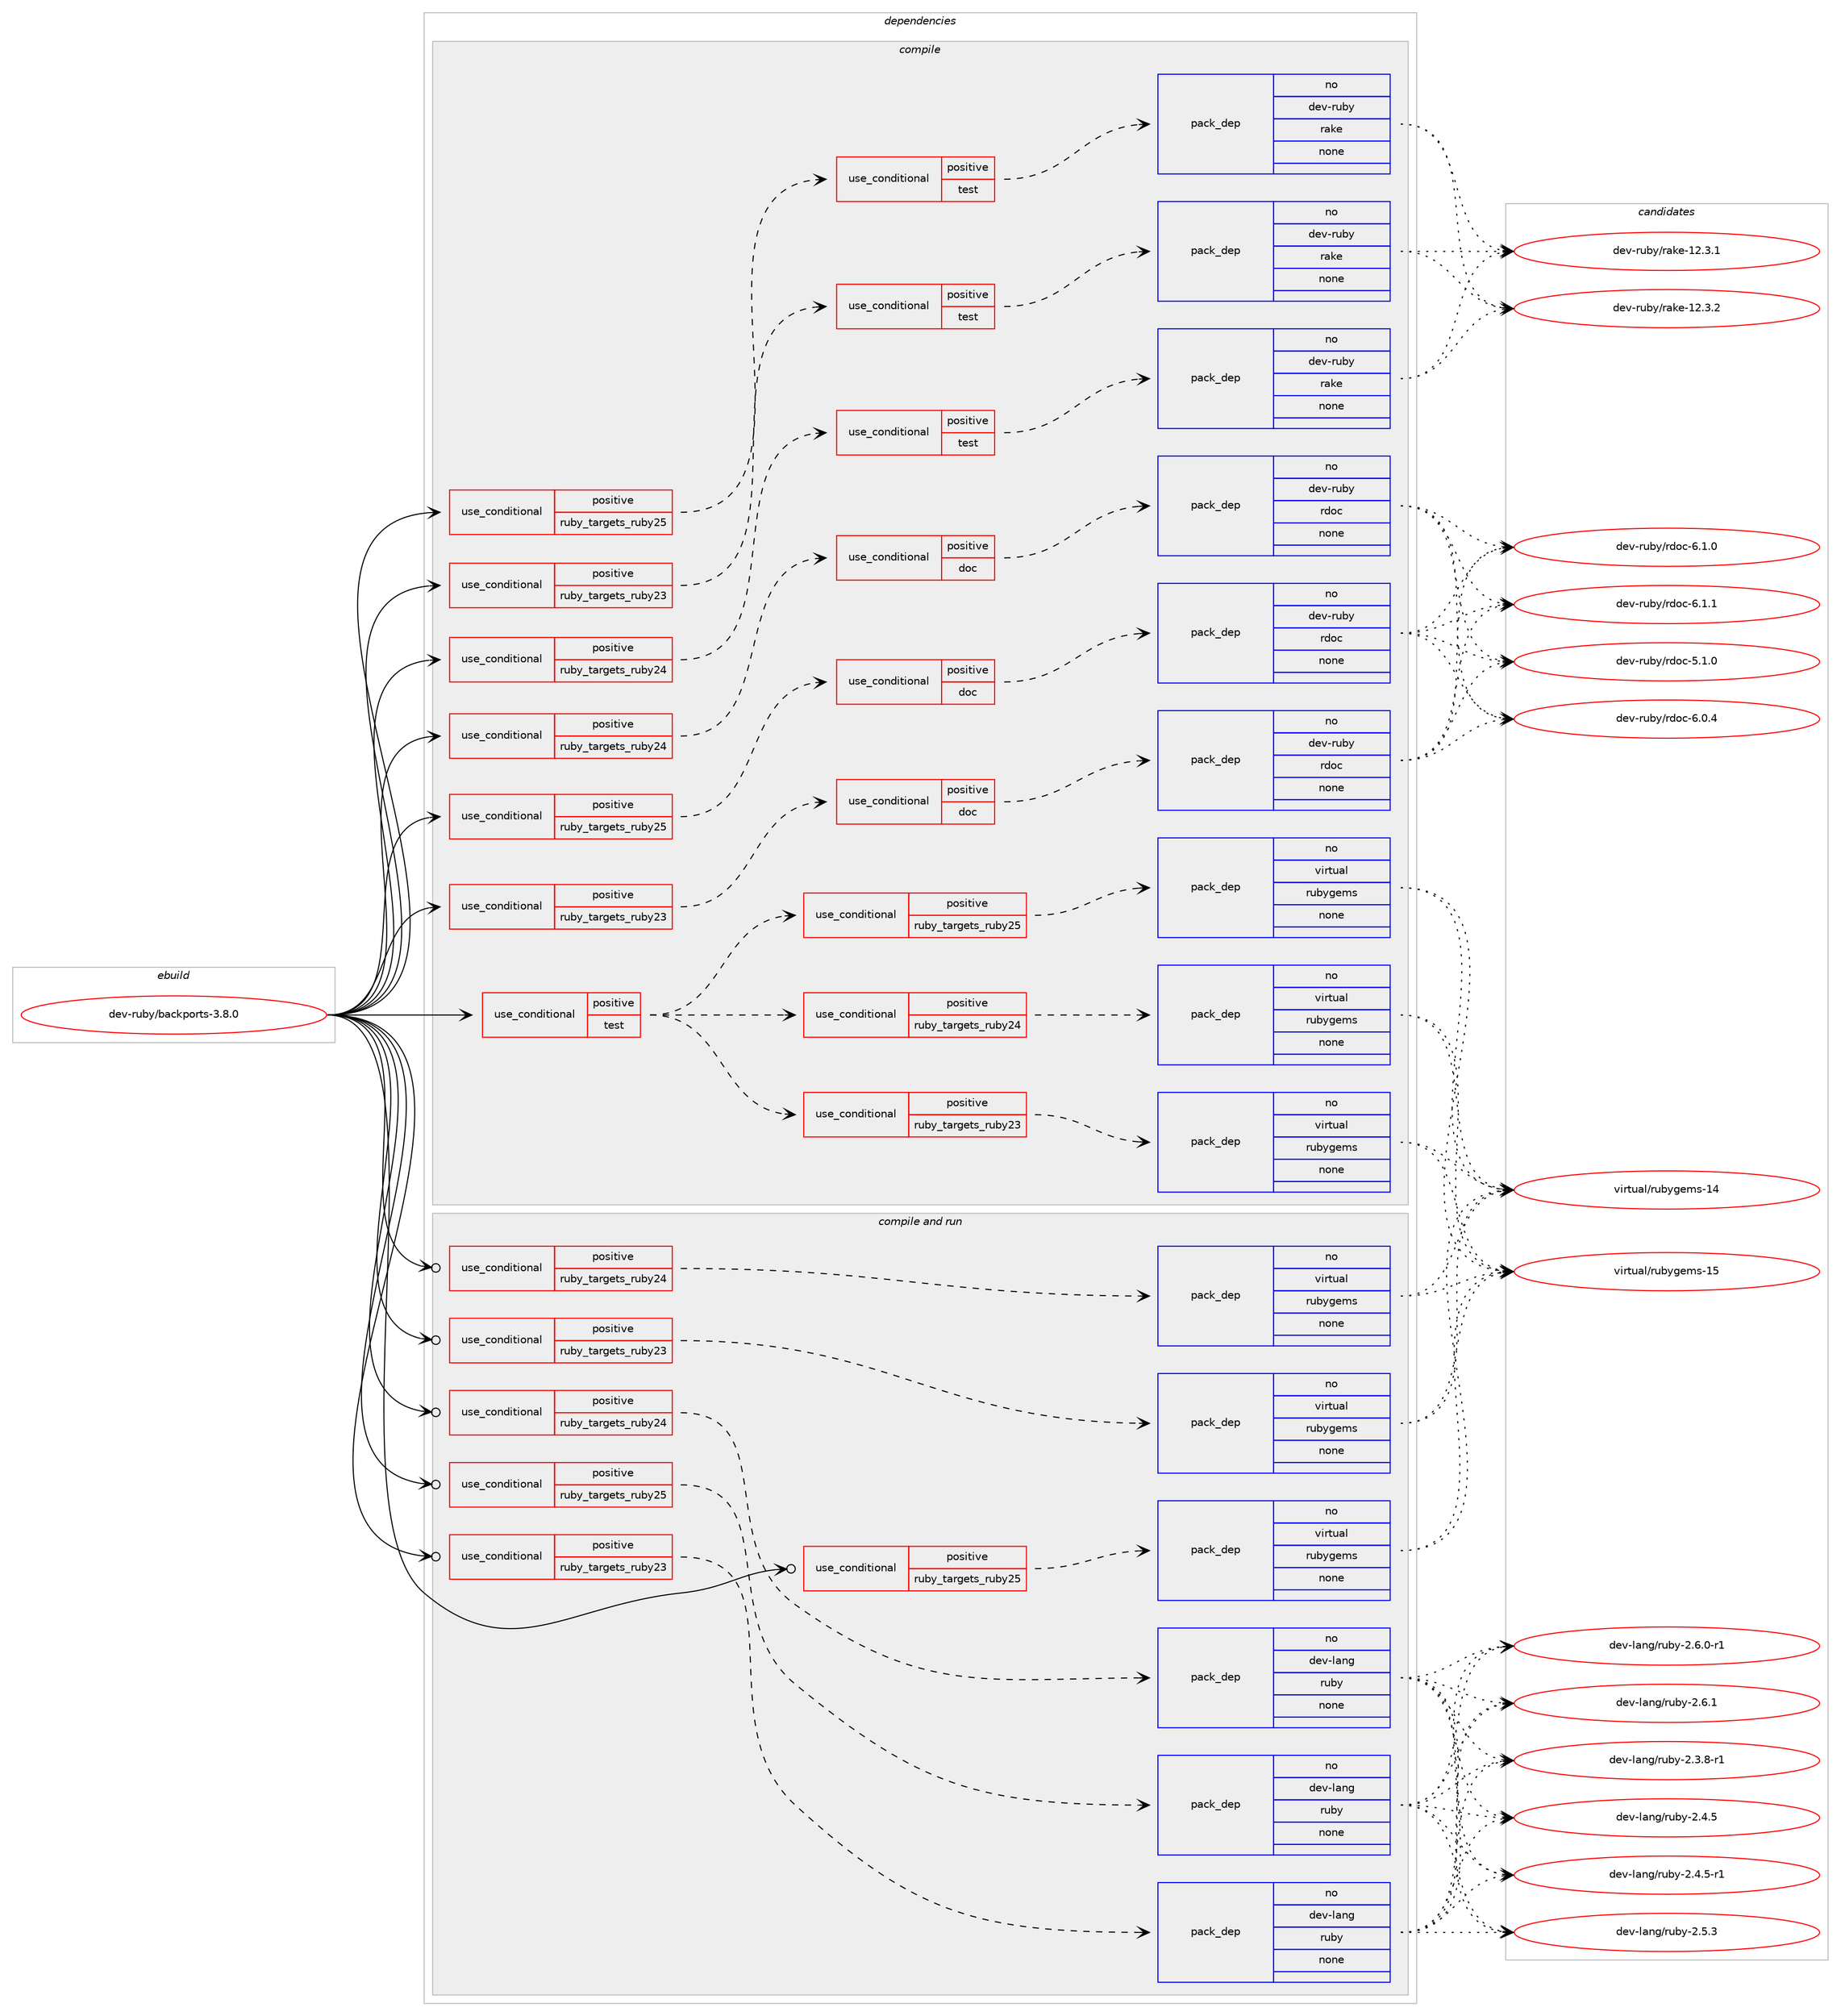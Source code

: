 digraph prolog {

# *************
# Graph options
# *************

newrank=true;
concentrate=true;
compound=true;
graph [rankdir=LR,fontname=Helvetica,fontsize=10,ranksep=1.5];#, ranksep=2.5, nodesep=0.2];
edge  [arrowhead=vee];
node  [fontname=Helvetica,fontsize=10];

# **********
# The ebuild
# **********

subgraph cluster_leftcol {
color=gray;
rank=same;
label=<<i>ebuild</i>>;
id [label="dev-ruby/backports-3.8.0", color=red, width=4, href="../dev-ruby/backports-3.8.0.svg"];
}

# ****************
# The dependencies
# ****************

subgraph cluster_midcol {
color=gray;
label=<<i>dependencies</i>>;
subgraph cluster_compile {
fillcolor="#eeeeee";
style=filled;
label=<<i>compile</i>>;
subgraph cond394502 {
dependency1483163 [label=<<TABLE BORDER="0" CELLBORDER="1" CELLSPACING="0" CELLPADDING="4"><TR><TD ROWSPAN="3" CELLPADDING="10">use_conditional</TD></TR><TR><TD>positive</TD></TR><TR><TD>ruby_targets_ruby23</TD></TR></TABLE>>, shape=none, color=red];
subgraph cond394503 {
dependency1483164 [label=<<TABLE BORDER="0" CELLBORDER="1" CELLSPACING="0" CELLPADDING="4"><TR><TD ROWSPAN="3" CELLPADDING="10">use_conditional</TD></TR><TR><TD>positive</TD></TR><TR><TD>doc</TD></TR></TABLE>>, shape=none, color=red];
subgraph pack1065229 {
dependency1483165 [label=<<TABLE BORDER="0" CELLBORDER="1" CELLSPACING="0" CELLPADDING="4" WIDTH="220"><TR><TD ROWSPAN="6" CELLPADDING="30">pack_dep</TD></TR><TR><TD WIDTH="110">no</TD></TR><TR><TD>dev-ruby</TD></TR><TR><TD>rdoc</TD></TR><TR><TD>none</TD></TR><TR><TD></TD></TR></TABLE>>, shape=none, color=blue];
}
dependency1483164:e -> dependency1483165:w [weight=20,style="dashed",arrowhead="vee"];
}
dependency1483163:e -> dependency1483164:w [weight=20,style="dashed",arrowhead="vee"];
}
id:e -> dependency1483163:w [weight=20,style="solid",arrowhead="vee"];
subgraph cond394504 {
dependency1483166 [label=<<TABLE BORDER="0" CELLBORDER="1" CELLSPACING="0" CELLPADDING="4"><TR><TD ROWSPAN="3" CELLPADDING="10">use_conditional</TD></TR><TR><TD>positive</TD></TR><TR><TD>ruby_targets_ruby23</TD></TR></TABLE>>, shape=none, color=red];
subgraph cond394505 {
dependency1483167 [label=<<TABLE BORDER="0" CELLBORDER="1" CELLSPACING="0" CELLPADDING="4"><TR><TD ROWSPAN="3" CELLPADDING="10">use_conditional</TD></TR><TR><TD>positive</TD></TR><TR><TD>test</TD></TR></TABLE>>, shape=none, color=red];
subgraph pack1065230 {
dependency1483168 [label=<<TABLE BORDER="0" CELLBORDER="1" CELLSPACING="0" CELLPADDING="4" WIDTH="220"><TR><TD ROWSPAN="6" CELLPADDING="30">pack_dep</TD></TR><TR><TD WIDTH="110">no</TD></TR><TR><TD>dev-ruby</TD></TR><TR><TD>rake</TD></TR><TR><TD>none</TD></TR><TR><TD></TD></TR></TABLE>>, shape=none, color=blue];
}
dependency1483167:e -> dependency1483168:w [weight=20,style="dashed",arrowhead="vee"];
}
dependency1483166:e -> dependency1483167:w [weight=20,style="dashed",arrowhead="vee"];
}
id:e -> dependency1483166:w [weight=20,style="solid",arrowhead="vee"];
subgraph cond394506 {
dependency1483169 [label=<<TABLE BORDER="0" CELLBORDER="1" CELLSPACING="0" CELLPADDING="4"><TR><TD ROWSPAN="3" CELLPADDING="10">use_conditional</TD></TR><TR><TD>positive</TD></TR><TR><TD>ruby_targets_ruby24</TD></TR></TABLE>>, shape=none, color=red];
subgraph cond394507 {
dependency1483170 [label=<<TABLE BORDER="0" CELLBORDER="1" CELLSPACING="0" CELLPADDING="4"><TR><TD ROWSPAN="3" CELLPADDING="10">use_conditional</TD></TR><TR><TD>positive</TD></TR><TR><TD>doc</TD></TR></TABLE>>, shape=none, color=red];
subgraph pack1065231 {
dependency1483171 [label=<<TABLE BORDER="0" CELLBORDER="1" CELLSPACING="0" CELLPADDING="4" WIDTH="220"><TR><TD ROWSPAN="6" CELLPADDING="30">pack_dep</TD></TR><TR><TD WIDTH="110">no</TD></TR><TR><TD>dev-ruby</TD></TR><TR><TD>rdoc</TD></TR><TR><TD>none</TD></TR><TR><TD></TD></TR></TABLE>>, shape=none, color=blue];
}
dependency1483170:e -> dependency1483171:w [weight=20,style="dashed",arrowhead="vee"];
}
dependency1483169:e -> dependency1483170:w [weight=20,style="dashed",arrowhead="vee"];
}
id:e -> dependency1483169:w [weight=20,style="solid",arrowhead="vee"];
subgraph cond394508 {
dependency1483172 [label=<<TABLE BORDER="0" CELLBORDER="1" CELLSPACING="0" CELLPADDING="4"><TR><TD ROWSPAN="3" CELLPADDING="10">use_conditional</TD></TR><TR><TD>positive</TD></TR><TR><TD>ruby_targets_ruby24</TD></TR></TABLE>>, shape=none, color=red];
subgraph cond394509 {
dependency1483173 [label=<<TABLE BORDER="0" CELLBORDER="1" CELLSPACING="0" CELLPADDING="4"><TR><TD ROWSPAN="3" CELLPADDING="10">use_conditional</TD></TR><TR><TD>positive</TD></TR><TR><TD>test</TD></TR></TABLE>>, shape=none, color=red];
subgraph pack1065232 {
dependency1483174 [label=<<TABLE BORDER="0" CELLBORDER="1" CELLSPACING="0" CELLPADDING="4" WIDTH="220"><TR><TD ROWSPAN="6" CELLPADDING="30">pack_dep</TD></TR><TR><TD WIDTH="110">no</TD></TR><TR><TD>dev-ruby</TD></TR><TR><TD>rake</TD></TR><TR><TD>none</TD></TR><TR><TD></TD></TR></TABLE>>, shape=none, color=blue];
}
dependency1483173:e -> dependency1483174:w [weight=20,style="dashed",arrowhead="vee"];
}
dependency1483172:e -> dependency1483173:w [weight=20,style="dashed",arrowhead="vee"];
}
id:e -> dependency1483172:w [weight=20,style="solid",arrowhead="vee"];
subgraph cond394510 {
dependency1483175 [label=<<TABLE BORDER="0" CELLBORDER="1" CELLSPACING="0" CELLPADDING="4"><TR><TD ROWSPAN="3" CELLPADDING="10">use_conditional</TD></TR><TR><TD>positive</TD></TR><TR><TD>ruby_targets_ruby25</TD></TR></TABLE>>, shape=none, color=red];
subgraph cond394511 {
dependency1483176 [label=<<TABLE BORDER="0" CELLBORDER="1" CELLSPACING="0" CELLPADDING="4"><TR><TD ROWSPAN="3" CELLPADDING="10">use_conditional</TD></TR><TR><TD>positive</TD></TR><TR><TD>doc</TD></TR></TABLE>>, shape=none, color=red];
subgraph pack1065233 {
dependency1483177 [label=<<TABLE BORDER="0" CELLBORDER="1" CELLSPACING="0" CELLPADDING="4" WIDTH="220"><TR><TD ROWSPAN="6" CELLPADDING="30">pack_dep</TD></TR><TR><TD WIDTH="110">no</TD></TR><TR><TD>dev-ruby</TD></TR><TR><TD>rdoc</TD></TR><TR><TD>none</TD></TR><TR><TD></TD></TR></TABLE>>, shape=none, color=blue];
}
dependency1483176:e -> dependency1483177:w [weight=20,style="dashed",arrowhead="vee"];
}
dependency1483175:e -> dependency1483176:w [weight=20,style="dashed",arrowhead="vee"];
}
id:e -> dependency1483175:w [weight=20,style="solid",arrowhead="vee"];
subgraph cond394512 {
dependency1483178 [label=<<TABLE BORDER="0" CELLBORDER="1" CELLSPACING="0" CELLPADDING="4"><TR><TD ROWSPAN="3" CELLPADDING="10">use_conditional</TD></TR><TR><TD>positive</TD></TR><TR><TD>ruby_targets_ruby25</TD></TR></TABLE>>, shape=none, color=red];
subgraph cond394513 {
dependency1483179 [label=<<TABLE BORDER="0" CELLBORDER="1" CELLSPACING="0" CELLPADDING="4"><TR><TD ROWSPAN="3" CELLPADDING="10">use_conditional</TD></TR><TR><TD>positive</TD></TR><TR><TD>test</TD></TR></TABLE>>, shape=none, color=red];
subgraph pack1065234 {
dependency1483180 [label=<<TABLE BORDER="0" CELLBORDER="1" CELLSPACING="0" CELLPADDING="4" WIDTH="220"><TR><TD ROWSPAN="6" CELLPADDING="30">pack_dep</TD></TR><TR><TD WIDTH="110">no</TD></TR><TR><TD>dev-ruby</TD></TR><TR><TD>rake</TD></TR><TR><TD>none</TD></TR><TR><TD></TD></TR></TABLE>>, shape=none, color=blue];
}
dependency1483179:e -> dependency1483180:w [weight=20,style="dashed",arrowhead="vee"];
}
dependency1483178:e -> dependency1483179:w [weight=20,style="dashed",arrowhead="vee"];
}
id:e -> dependency1483178:w [weight=20,style="solid",arrowhead="vee"];
subgraph cond394514 {
dependency1483181 [label=<<TABLE BORDER="0" CELLBORDER="1" CELLSPACING="0" CELLPADDING="4"><TR><TD ROWSPAN="3" CELLPADDING="10">use_conditional</TD></TR><TR><TD>positive</TD></TR><TR><TD>test</TD></TR></TABLE>>, shape=none, color=red];
subgraph cond394515 {
dependency1483182 [label=<<TABLE BORDER="0" CELLBORDER="1" CELLSPACING="0" CELLPADDING="4"><TR><TD ROWSPAN="3" CELLPADDING="10">use_conditional</TD></TR><TR><TD>positive</TD></TR><TR><TD>ruby_targets_ruby23</TD></TR></TABLE>>, shape=none, color=red];
subgraph pack1065235 {
dependency1483183 [label=<<TABLE BORDER="0" CELLBORDER="1" CELLSPACING="0" CELLPADDING="4" WIDTH="220"><TR><TD ROWSPAN="6" CELLPADDING="30">pack_dep</TD></TR><TR><TD WIDTH="110">no</TD></TR><TR><TD>virtual</TD></TR><TR><TD>rubygems</TD></TR><TR><TD>none</TD></TR><TR><TD></TD></TR></TABLE>>, shape=none, color=blue];
}
dependency1483182:e -> dependency1483183:w [weight=20,style="dashed",arrowhead="vee"];
}
dependency1483181:e -> dependency1483182:w [weight=20,style="dashed",arrowhead="vee"];
subgraph cond394516 {
dependency1483184 [label=<<TABLE BORDER="0" CELLBORDER="1" CELLSPACING="0" CELLPADDING="4"><TR><TD ROWSPAN="3" CELLPADDING="10">use_conditional</TD></TR><TR><TD>positive</TD></TR><TR><TD>ruby_targets_ruby24</TD></TR></TABLE>>, shape=none, color=red];
subgraph pack1065236 {
dependency1483185 [label=<<TABLE BORDER="0" CELLBORDER="1" CELLSPACING="0" CELLPADDING="4" WIDTH="220"><TR><TD ROWSPAN="6" CELLPADDING="30">pack_dep</TD></TR><TR><TD WIDTH="110">no</TD></TR><TR><TD>virtual</TD></TR><TR><TD>rubygems</TD></TR><TR><TD>none</TD></TR><TR><TD></TD></TR></TABLE>>, shape=none, color=blue];
}
dependency1483184:e -> dependency1483185:w [weight=20,style="dashed",arrowhead="vee"];
}
dependency1483181:e -> dependency1483184:w [weight=20,style="dashed",arrowhead="vee"];
subgraph cond394517 {
dependency1483186 [label=<<TABLE BORDER="0" CELLBORDER="1" CELLSPACING="0" CELLPADDING="4"><TR><TD ROWSPAN="3" CELLPADDING="10">use_conditional</TD></TR><TR><TD>positive</TD></TR><TR><TD>ruby_targets_ruby25</TD></TR></TABLE>>, shape=none, color=red];
subgraph pack1065237 {
dependency1483187 [label=<<TABLE BORDER="0" CELLBORDER="1" CELLSPACING="0" CELLPADDING="4" WIDTH="220"><TR><TD ROWSPAN="6" CELLPADDING="30">pack_dep</TD></TR><TR><TD WIDTH="110">no</TD></TR><TR><TD>virtual</TD></TR><TR><TD>rubygems</TD></TR><TR><TD>none</TD></TR><TR><TD></TD></TR></TABLE>>, shape=none, color=blue];
}
dependency1483186:e -> dependency1483187:w [weight=20,style="dashed",arrowhead="vee"];
}
dependency1483181:e -> dependency1483186:w [weight=20,style="dashed",arrowhead="vee"];
}
id:e -> dependency1483181:w [weight=20,style="solid",arrowhead="vee"];
}
subgraph cluster_compileandrun {
fillcolor="#eeeeee";
style=filled;
label=<<i>compile and run</i>>;
subgraph cond394518 {
dependency1483188 [label=<<TABLE BORDER="0" CELLBORDER="1" CELLSPACING="0" CELLPADDING="4"><TR><TD ROWSPAN="3" CELLPADDING="10">use_conditional</TD></TR><TR><TD>positive</TD></TR><TR><TD>ruby_targets_ruby23</TD></TR></TABLE>>, shape=none, color=red];
subgraph pack1065238 {
dependency1483189 [label=<<TABLE BORDER="0" CELLBORDER="1" CELLSPACING="0" CELLPADDING="4" WIDTH="220"><TR><TD ROWSPAN="6" CELLPADDING="30">pack_dep</TD></TR><TR><TD WIDTH="110">no</TD></TR><TR><TD>dev-lang</TD></TR><TR><TD>ruby</TD></TR><TR><TD>none</TD></TR><TR><TD></TD></TR></TABLE>>, shape=none, color=blue];
}
dependency1483188:e -> dependency1483189:w [weight=20,style="dashed",arrowhead="vee"];
}
id:e -> dependency1483188:w [weight=20,style="solid",arrowhead="odotvee"];
subgraph cond394519 {
dependency1483190 [label=<<TABLE BORDER="0" CELLBORDER="1" CELLSPACING="0" CELLPADDING="4"><TR><TD ROWSPAN="3" CELLPADDING="10">use_conditional</TD></TR><TR><TD>positive</TD></TR><TR><TD>ruby_targets_ruby23</TD></TR></TABLE>>, shape=none, color=red];
subgraph pack1065239 {
dependency1483191 [label=<<TABLE BORDER="0" CELLBORDER="1" CELLSPACING="0" CELLPADDING="4" WIDTH="220"><TR><TD ROWSPAN="6" CELLPADDING="30">pack_dep</TD></TR><TR><TD WIDTH="110">no</TD></TR><TR><TD>virtual</TD></TR><TR><TD>rubygems</TD></TR><TR><TD>none</TD></TR><TR><TD></TD></TR></TABLE>>, shape=none, color=blue];
}
dependency1483190:e -> dependency1483191:w [weight=20,style="dashed",arrowhead="vee"];
}
id:e -> dependency1483190:w [weight=20,style="solid",arrowhead="odotvee"];
subgraph cond394520 {
dependency1483192 [label=<<TABLE BORDER="0" CELLBORDER="1" CELLSPACING="0" CELLPADDING="4"><TR><TD ROWSPAN="3" CELLPADDING="10">use_conditional</TD></TR><TR><TD>positive</TD></TR><TR><TD>ruby_targets_ruby24</TD></TR></TABLE>>, shape=none, color=red];
subgraph pack1065240 {
dependency1483193 [label=<<TABLE BORDER="0" CELLBORDER="1" CELLSPACING="0" CELLPADDING="4" WIDTH="220"><TR><TD ROWSPAN="6" CELLPADDING="30">pack_dep</TD></TR><TR><TD WIDTH="110">no</TD></TR><TR><TD>dev-lang</TD></TR><TR><TD>ruby</TD></TR><TR><TD>none</TD></TR><TR><TD></TD></TR></TABLE>>, shape=none, color=blue];
}
dependency1483192:e -> dependency1483193:w [weight=20,style="dashed",arrowhead="vee"];
}
id:e -> dependency1483192:w [weight=20,style="solid",arrowhead="odotvee"];
subgraph cond394521 {
dependency1483194 [label=<<TABLE BORDER="0" CELLBORDER="1" CELLSPACING="0" CELLPADDING="4"><TR><TD ROWSPAN="3" CELLPADDING="10">use_conditional</TD></TR><TR><TD>positive</TD></TR><TR><TD>ruby_targets_ruby24</TD></TR></TABLE>>, shape=none, color=red];
subgraph pack1065241 {
dependency1483195 [label=<<TABLE BORDER="0" CELLBORDER="1" CELLSPACING="0" CELLPADDING="4" WIDTH="220"><TR><TD ROWSPAN="6" CELLPADDING="30">pack_dep</TD></TR><TR><TD WIDTH="110">no</TD></TR><TR><TD>virtual</TD></TR><TR><TD>rubygems</TD></TR><TR><TD>none</TD></TR><TR><TD></TD></TR></TABLE>>, shape=none, color=blue];
}
dependency1483194:e -> dependency1483195:w [weight=20,style="dashed",arrowhead="vee"];
}
id:e -> dependency1483194:w [weight=20,style="solid",arrowhead="odotvee"];
subgraph cond394522 {
dependency1483196 [label=<<TABLE BORDER="0" CELLBORDER="1" CELLSPACING="0" CELLPADDING="4"><TR><TD ROWSPAN="3" CELLPADDING="10">use_conditional</TD></TR><TR><TD>positive</TD></TR><TR><TD>ruby_targets_ruby25</TD></TR></TABLE>>, shape=none, color=red];
subgraph pack1065242 {
dependency1483197 [label=<<TABLE BORDER="0" CELLBORDER="1" CELLSPACING="0" CELLPADDING="4" WIDTH="220"><TR><TD ROWSPAN="6" CELLPADDING="30">pack_dep</TD></TR><TR><TD WIDTH="110">no</TD></TR><TR><TD>dev-lang</TD></TR><TR><TD>ruby</TD></TR><TR><TD>none</TD></TR><TR><TD></TD></TR></TABLE>>, shape=none, color=blue];
}
dependency1483196:e -> dependency1483197:w [weight=20,style="dashed",arrowhead="vee"];
}
id:e -> dependency1483196:w [weight=20,style="solid",arrowhead="odotvee"];
subgraph cond394523 {
dependency1483198 [label=<<TABLE BORDER="0" CELLBORDER="1" CELLSPACING="0" CELLPADDING="4"><TR><TD ROWSPAN="3" CELLPADDING="10">use_conditional</TD></TR><TR><TD>positive</TD></TR><TR><TD>ruby_targets_ruby25</TD></TR></TABLE>>, shape=none, color=red];
subgraph pack1065243 {
dependency1483199 [label=<<TABLE BORDER="0" CELLBORDER="1" CELLSPACING="0" CELLPADDING="4" WIDTH="220"><TR><TD ROWSPAN="6" CELLPADDING="30">pack_dep</TD></TR><TR><TD WIDTH="110">no</TD></TR><TR><TD>virtual</TD></TR><TR><TD>rubygems</TD></TR><TR><TD>none</TD></TR><TR><TD></TD></TR></TABLE>>, shape=none, color=blue];
}
dependency1483198:e -> dependency1483199:w [weight=20,style="dashed",arrowhead="vee"];
}
id:e -> dependency1483198:w [weight=20,style="solid",arrowhead="odotvee"];
}
subgraph cluster_run {
fillcolor="#eeeeee";
style=filled;
label=<<i>run</i>>;
}
}

# **************
# The candidates
# **************

subgraph cluster_choices {
rank=same;
color=gray;
label=<<i>candidates</i>>;

subgraph choice1065229 {
color=black;
nodesep=1;
choice10010111845114117981214711410011199455346494648 [label="dev-ruby/rdoc-5.1.0", color=red, width=4,href="../dev-ruby/rdoc-5.1.0.svg"];
choice10010111845114117981214711410011199455446484652 [label="dev-ruby/rdoc-6.0.4", color=red, width=4,href="../dev-ruby/rdoc-6.0.4.svg"];
choice10010111845114117981214711410011199455446494648 [label="dev-ruby/rdoc-6.1.0", color=red, width=4,href="../dev-ruby/rdoc-6.1.0.svg"];
choice10010111845114117981214711410011199455446494649 [label="dev-ruby/rdoc-6.1.1", color=red, width=4,href="../dev-ruby/rdoc-6.1.1.svg"];
dependency1483165:e -> choice10010111845114117981214711410011199455346494648:w [style=dotted,weight="100"];
dependency1483165:e -> choice10010111845114117981214711410011199455446484652:w [style=dotted,weight="100"];
dependency1483165:e -> choice10010111845114117981214711410011199455446494648:w [style=dotted,weight="100"];
dependency1483165:e -> choice10010111845114117981214711410011199455446494649:w [style=dotted,weight="100"];
}
subgraph choice1065230 {
color=black;
nodesep=1;
choice1001011184511411798121471149710710145495046514649 [label="dev-ruby/rake-12.3.1", color=red, width=4,href="../dev-ruby/rake-12.3.1.svg"];
choice1001011184511411798121471149710710145495046514650 [label="dev-ruby/rake-12.3.2", color=red, width=4,href="../dev-ruby/rake-12.3.2.svg"];
dependency1483168:e -> choice1001011184511411798121471149710710145495046514649:w [style=dotted,weight="100"];
dependency1483168:e -> choice1001011184511411798121471149710710145495046514650:w [style=dotted,weight="100"];
}
subgraph choice1065231 {
color=black;
nodesep=1;
choice10010111845114117981214711410011199455346494648 [label="dev-ruby/rdoc-5.1.0", color=red, width=4,href="../dev-ruby/rdoc-5.1.0.svg"];
choice10010111845114117981214711410011199455446484652 [label="dev-ruby/rdoc-6.0.4", color=red, width=4,href="../dev-ruby/rdoc-6.0.4.svg"];
choice10010111845114117981214711410011199455446494648 [label="dev-ruby/rdoc-6.1.0", color=red, width=4,href="../dev-ruby/rdoc-6.1.0.svg"];
choice10010111845114117981214711410011199455446494649 [label="dev-ruby/rdoc-6.1.1", color=red, width=4,href="../dev-ruby/rdoc-6.1.1.svg"];
dependency1483171:e -> choice10010111845114117981214711410011199455346494648:w [style=dotted,weight="100"];
dependency1483171:e -> choice10010111845114117981214711410011199455446484652:w [style=dotted,weight="100"];
dependency1483171:e -> choice10010111845114117981214711410011199455446494648:w [style=dotted,weight="100"];
dependency1483171:e -> choice10010111845114117981214711410011199455446494649:w [style=dotted,weight="100"];
}
subgraph choice1065232 {
color=black;
nodesep=1;
choice1001011184511411798121471149710710145495046514649 [label="dev-ruby/rake-12.3.1", color=red, width=4,href="../dev-ruby/rake-12.3.1.svg"];
choice1001011184511411798121471149710710145495046514650 [label="dev-ruby/rake-12.3.2", color=red, width=4,href="../dev-ruby/rake-12.3.2.svg"];
dependency1483174:e -> choice1001011184511411798121471149710710145495046514649:w [style=dotted,weight="100"];
dependency1483174:e -> choice1001011184511411798121471149710710145495046514650:w [style=dotted,weight="100"];
}
subgraph choice1065233 {
color=black;
nodesep=1;
choice10010111845114117981214711410011199455346494648 [label="dev-ruby/rdoc-5.1.0", color=red, width=4,href="../dev-ruby/rdoc-5.1.0.svg"];
choice10010111845114117981214711410011199455446484652 [label="dev-ruby/rdoc-6.0.4", color=red, width=4,href="../dev-ruby/rdoc-6.0.4.svg"];
choice10010111845114117981214711410011199455446494648 [label="dev-ruby/rdoc-6.1.0", color=red, width=4,href="../dev-ruby/rdoc-6.1.0.svg"];
choice10010111845114117981214711410011199455446494649 [label="dev-ruby/rdoc-6.1.1", color=red, width=4,href="../dev-ruby/rdoc-6.1.1.svg"];
dependency1483177:e -> choice10010111845114117981214711410011199455346494648:w [style=dotted,weight="100"];
dependency1483177:e -> choice10010111845114117981214711410011199455446484652:w [style=dotted,weight="100"];
dependency1483177:e -> choice10010111845114117981214711410011199455446494648:w [style=dotted,weight="100"];
dependency1483177:e -> choice10010111845114117981214711410011199455446494649:w [style=dotted,weight="100"];
}
subgraph choice1065234 {
color=black;
nodesep=1;
choice1001011184511411798121471149710710145495046514649 [label="dev-ruby/rake-12.3.1", color=red, width=4,href="../dev-ruby/rake-12.3.1.svg"];
choice1001011184511411798121471149710710145495046514650 [label="dev-ruby/rake-12.3.2", color=red, width=4,href="../dev-ruby/rake-12.3.2.svg"];
dependency1483180:e -> choice1001011184511411798121471149710710145495046514649:w [style=dotted,weight="100"];
dependency1483180:e -> choice1001011184511411798121471149710710145495046514650:w [style=dotted,weight="100"];
}
subgraph choice1065235 {
color=black;
nodesep=1;
choice118105114116117971084711411798121103101109115454952 [label="virtual/rubygems-14", color=red, width=4,href="../virtual/rubygems-14.svg"];
choice118105114116117971084711411798121103101109115454953 [label="virtual/rubygems-15", color=red, width=4,href="../virtual/rubygems-15.svg"];
dependency1483183:e -> choice118105114116117971084711411798121103101109115454952:w [style=dotted,weight="100"];
dependency1483183:e -> choice118105114116117971084711411798121103101109115454953:w [style=dotted,weight="100"];
}
subgraph choice1065236 {
color=black;
nodesep=1;
choice118105114116117971084711411798121103101109115454952 [label="virtual/rubygems-14", color=red, width=4,href="../virtual/rubygems-14.svg"];
choice118105114116117971084711411798121103101109115454953 [label="virtual/rubygems-15", color=red, width=4,href="../virtual/rubygems-15.svg"];
dependency1483185:e -> choice118105114116117971084711411798121103101109115454952:w [style=dotted,weight="100"];
dependency1483185:e -> choice118105114116117971084711411798121103101109115454953:w [style=dotted,weight="100"];
}
subgraph choice1065237 {
color=black;
nodesep=1;
choice118105114116117971084711411798121103101109115454952 [label="virtual/rubygems-14", color=red, width=4,href="../virtual/rubygems-14.svg"];
choice118105114116117971084711411798121103101109115454953 [label="virtual/rubygems-15", color=red, width=4,href="../virtual/rubygems-15.svg"];
dependency1483187:e -> choice118105114116117971084711411798121103101109115454952:w [style=dotted,weight="100"];
dependency1483187:e -> choice118105114116117971084711411798121103101109115454953:w [style=dotted,weight="100"];
}
subgraph choice1065238 {
color=black;
nodesep=1;
choice100101118451089711010347114117981214550465146564511449 [label="dev-lang/ruby-2.3.8-r1", color=red, width=4,href="../dev-lang/ruby-2.3.8-r1.svg"];
choice10010111845108971101034711411798121455046524653 [label="dev-lang/ruby-2.4.5", color=red, width=4,href="../dev-lang/ruby-2.4.5.svg"];
choice100101118451089711010347114117981214550465246534511449 [label="dev-lang/ruby-2.4.5-r1", color=red, width=4,href="../dev-lang/ruby-2.4.5-r1.svg"];
choice10010111845108971101034711411798121455046534651 [label="dev-lang/ruby-2.5.3", color=red, width=4,href="../dev-lang/ruby-2.5.3.svg"];
choice100101118451089711010347114117981214550465446484511449 [label="dev-lang/ruby-2.6.0-r1", color=red, width=4,href="../dev-lang/ruby-2.6.0-r1.svg"];
choice10010111845108971101034711411798121455046544649 [label="dev-lang/ruby-2.6.1", color=red, width=4,href="../dev-lang/ruby-2.6.1.svg"];
dependency1483189:e -> choice100101118451089711010347114117981214550465146564511449:w [style=dotted,weight="100"];
dependency1483189:e -> choice10010111845108971101034711411798121455046524653:w [style=dotted,weight="100"];
dependency1483189:e -> choice100101118451089711010347114117981214550465246534511449:w [style=dotted,weight="100"];
dependency1483189:e -> choice10010111845108971101034711411798121455046534651:w [style=dotted,weight="100"];
dependency1483189:e -> choice100101118451089711010347114117981214550465446484511449:w [style=dotted,weight="100"];
dependency1483189:e -> choice10010111845108971101034711411798121455046544649:w [style=dotted,weight="100"];
}
subgraph choice1065239 {
color=black;
nodesep=1;
choice118105114116117971084711411798121103101109115454952 [label="virtual/rubygems-14", color=red, width=4,href="../virtual/rubygems-14.svg"];
choice118105114116117971084711411798121103101109115454953 [label="virtual/rubygems-15", color=red, width=4,href="../virtual/rubygems-15.svg"];
dependency1483191:e -> choice118105114116117971084711411798121103101109115454952:w [style=dotted,weight="100"];
dependency1483191:e -> choice118105114116117971084711411798121103101109115454953:w [style=dotted,weight="100"];
}
subgraph choice1065240 {
color=black;
nodesep=1;
choice100101118451089711010347114117981214550465146564511449 [label="dev-lang/ruby-2.3.8-r1", color=red, width=4,href="../dev-lang/ruby-2.3.8-r1.svg"];
choice10010111845108971101034711411798121455046524653 [label="dev-lang/ruby-2.4.5", color=red, width=4,href="../dev-lang/ruby-2.4.5.svg"];
choice100101118451089711010347114117981214550465246534511449 [label="dev-lang/ruby-2.4.5-r1", color=red, width=4,href="../dev-lang/ruby-2.4.5-r1.svg"];
choice10010111845108971101034711411798121455046534651 [label="dev-lang/ruby-2.5.3", color=red, width=4,href="../dev-lang/ruby-2.5.3.svg"];
choice100101118451089711010347114117981214550465446484511449 [label="dev-lang/ruby-2.6.0-r1", color=red, width=4,href="../dev-lang/ruby-2.6.0-r1.svg"];
choice10010111845108971101034711411798121455046544649 [label="dev-lang/ruby-2.6.1", color=red, width=4,href="../dev-lang/ruby-2.6.1.svg"];
dependency1483193:e -> choice100101118451089711010347114117981214550465146564511449:w [style=dotted,weight="100"];
dependency1483193:e -> choice10010111845108971101034711411798121455046524653:w [style=dotted,weight="100"];
dependency1483193:e -> choice100101118451089711010347114117981214550465246534511449:w [style=dotted,weight="100"];
dependency1483193:e -> choice10010111845108971101034711411798121455046534651:w [style=dotted,weight="100"];
dependency1483193:e -> choice100101118451089711010347114117981214550465446484511449:w [style=dotted,weight="100"];
dependency1483193:e -> choice10010111845108971101034711411798121455046544649:w [style=dotted,weight="100"];
}
subgraph choice1065241 {
color=black;
nodesep=1;
choice118105114116117971084711411798121103101109115454952 [label="virtual/rubygems-14", color=red, width=4,href="../virtual/rubygems-14.svg"];
choice118105114116117971084711411798121103101109115454953 [label="virtual/rubygems-15", color=red, width=4,href="../virtual/rubygems-15.svg"];
dependency1483195:e -> choice118105114116117971084711411798121103101109115454952:w [style=dotted,weight="100"];
dependency1483195:e -> choice118105114116117971084711411798121103101109115454953:w [style=dotted,weight="100"];
}
subgraph choice1065242 {
color=black;
nodesep=1;
choice100101118451089711010347114117981214550465146564511449 [label="dev-lang/ruby-2.3.8-r1", color=red, width=4,href="../dev-lang/ruby-2.3.8-r1.svg"];
choice10010111845108971101034711411798121455046524653 [label="dev-lang/ruby-2.4.5", color=red, width=4,href="../dev-lang/ruby-2.4.5.svg"];
choice100101118451089711010347114117981214550465246534511449 [label="dev-lang/ruby-2.4.5-r1", color=red, width=4,href="../dev-lang/ruby-2.4.5-r1.svg"];
choice10010111845108971101034711411798121455046534651 [label="dev-lang/ruby-2.5.3", color=red, width=4,href="../dev-lang/ruby-2.5.3.svg"];
choice100101118451089711010347114117981214550465446484511449 [label="dev-lang/ruby-2.6.0-r1", color=red, width=4,href="../dev-lang/ruby-2.6.0-r1.svg"];
choice10010111845108971101034711411798121455046544649 [label="dev-lang/ruby-2.6.1", color=red, width=4,href="../dev-lang/ruby-2.6.1.svg"];
dependency1483197:e -> choice100101118451089711010347114117981214550465146564511449:w [style=dotted,weight="100"];
dependency1483197:e -> choice10010111845108971101034711411798121455046524653:w [style=dotted,weight="100"];
dependency1483197:e -> choice100101118451089711010347114117981214550465246534511449:w [style=dotted,weight="100"];
dependency1483197:e -> choice10010111845108971101034711411798121455046534651:w [style=dotted,weight="100"];
dependency1483197:e -> choice100101118451089711010347114117981214550465446484511449:w [style=dotted,weight="100"];
dependency1483197:e -> choice10010111845108971101034711411798121455046544649:w [style=dotted,weight="100"];
}
subgraph choice1065243 {
color=black;
nodesep=1;
choice118105114116117971084711411798121103101109115454952 [label="virtual/rubygems-14", color=red, width=4,href="../virtual/rubygems-14.svg"];
choice118105114116117971084711411798121103101109115454953 [label="virtual/rubygems-15", color=red, width=4,href="../virtual/rubygems-15.svg"];
dependency1483199:e -> choice118105114116117971084711411798121103101109115454952:w [style=dotted,weight="100"];
dependency1483199:e -> choice118105114116117971084711411798121103101109115454953:w [style=dotted,weight="100"];
}
}

}
